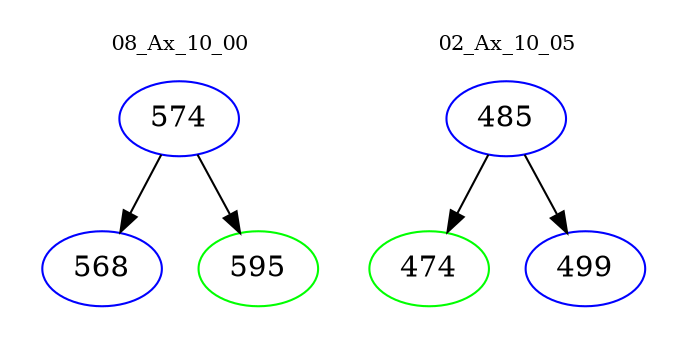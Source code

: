 digraph{
subgraph cluster_0 {
color = white
label = "08_Ax_10_00";
fontsize=10;
T0_574 [label="574", color="blue"]
T0_574 -> T0_568 [color="black"]
T0_568 [label="568", color="blue"]
T0_574 -> T0_595 [color="black"]
T0_595 [label="595", color="green"]
}
subgraph cluster_1 {
color = white
label = "02_Ax_10_05";
fontsize=10;
T1_485 [label="485", color="blue"]
T1_485 -> T1_474 [color="black"]
T1_474 [label="474", color="green"]
T1_485 -> T1_499 [color="black"]
T1_499 [label="499", color="blue"]
}
}
